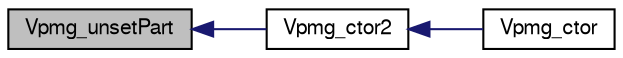 digraph "Vpmg_unsetPart"
{
  edge [fontname="FreeSans",fontsize="10",labelfontname="FreeSans",labelfontsize="10"];
  node [fontname="FreeSans",fontsize="10",shape=record];
  rankdir="LR";
  Node1 [label="Vpmg_unsetPart",height=0.2,width=0.4,color="black", fillcolor="grey75", style="filled" fontcolor="black"];
  Node1 -> Node2 [dir="back",color="midnightblue",fontsize="10",style="solid",fontname="FreeSans"];
  Node2 [label="Vpmg_ctor2",height=0.2,width=0.4,color="black", fillcolor="white", style="filled",URL="$group___vpmg.html#ga44b9a21b48776d5d308a2de3c658f6a7",tooltip="FORTRAN stub constructor for the Vpmg class (uses previously-allocated memory)"];
  Node2 -> Node3 [dir="back",color="midnightblue",fontsize="10",style="solid",fontname="FreeSans"];
  Node3 [label="Vpmg_ctor",height=0.2,width=0.4,color="black", fillcolor="white", style="filled",URL="$group___vpmg.html#ga7e280e4beb3cd7dc7ddcf7dda904f481",tooltip="Constructor for the Vpmg class (allocates new memory)"];
}
